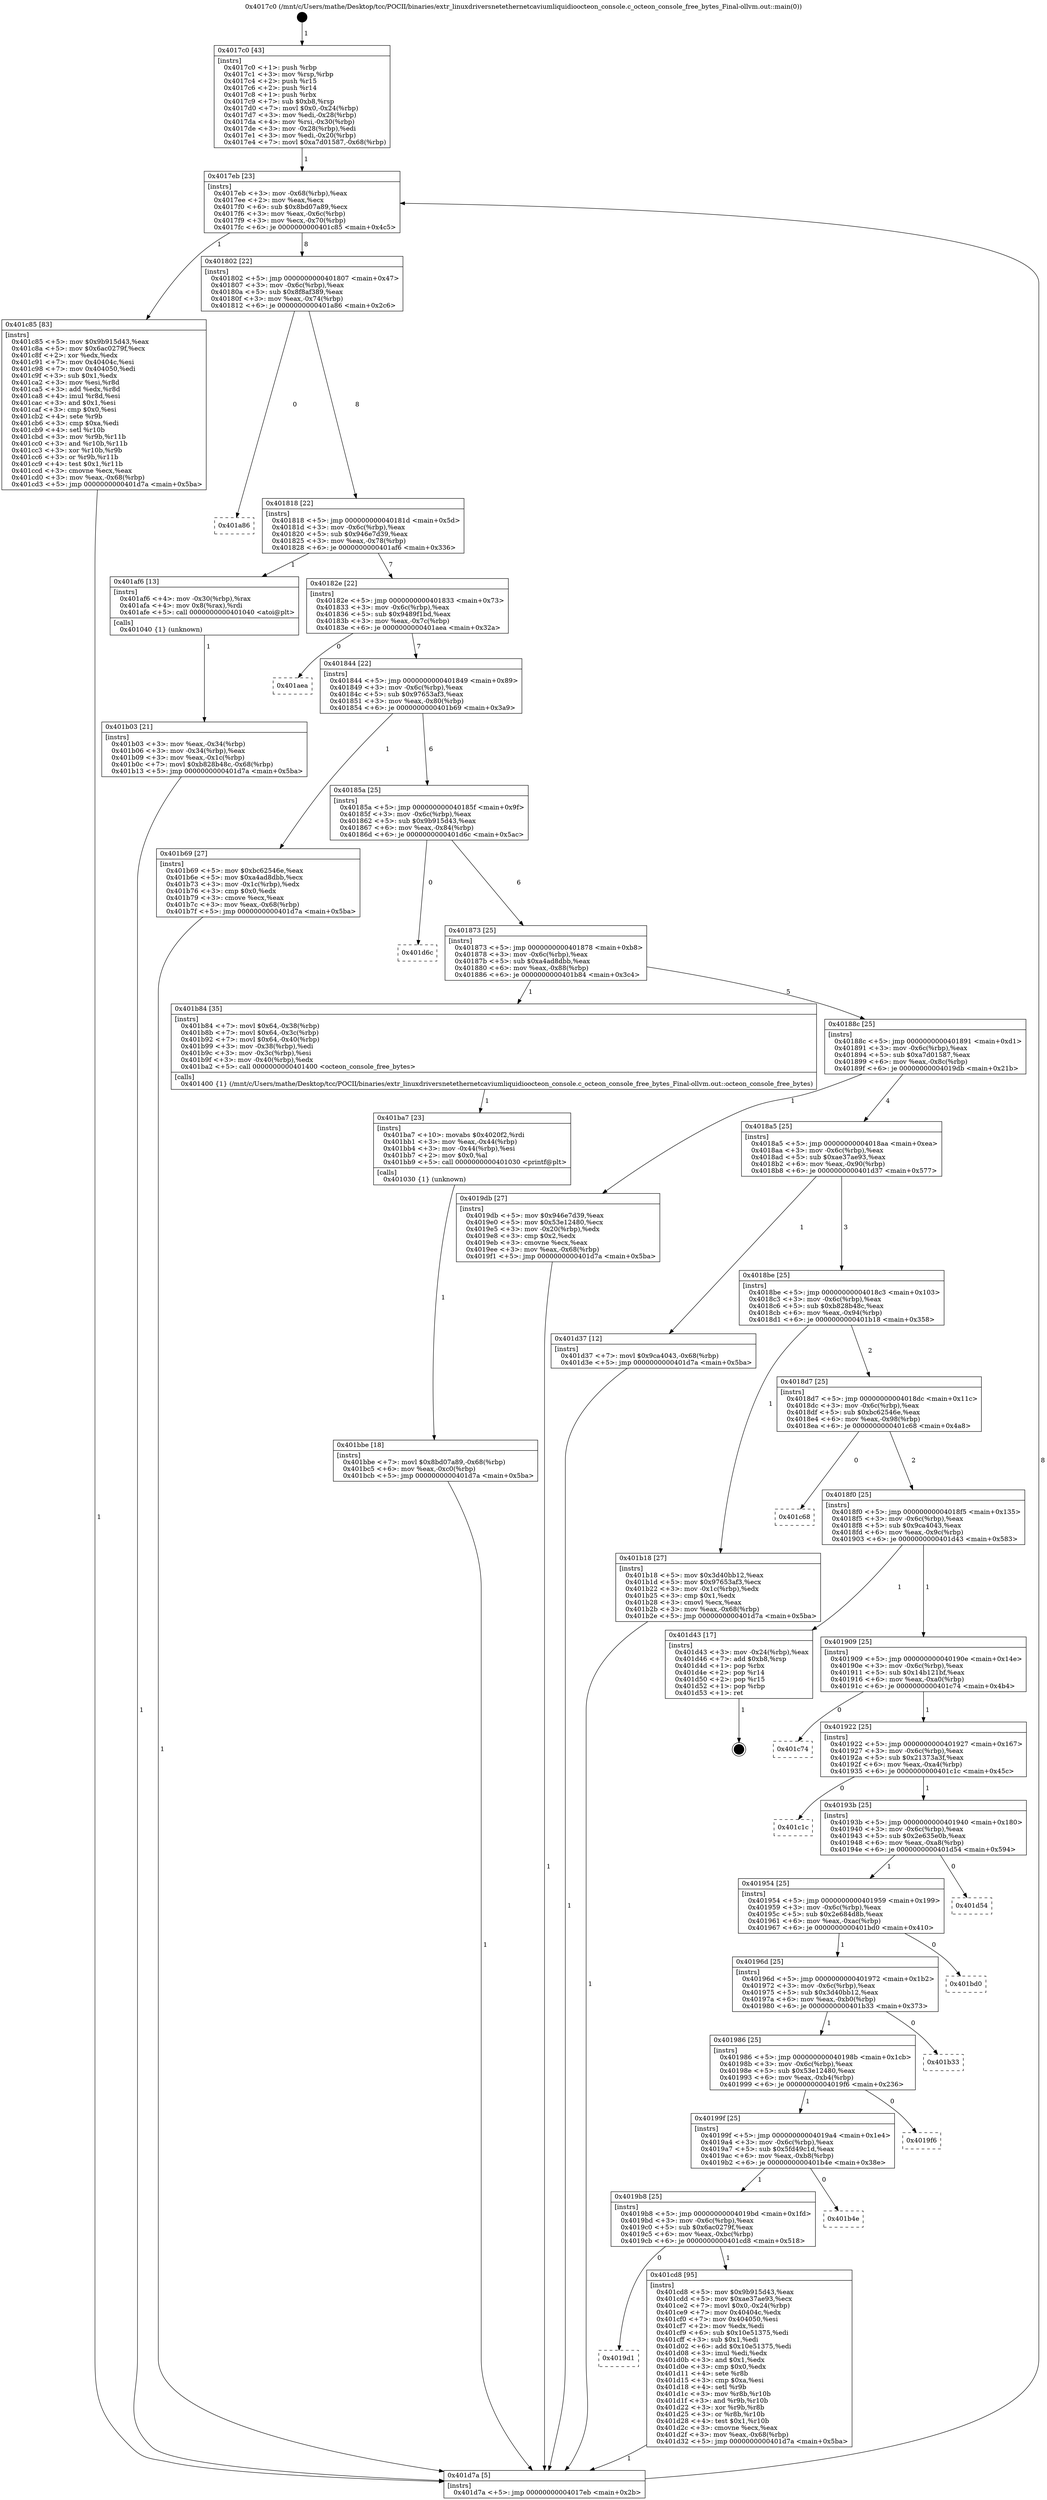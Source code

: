 digraph "0x4017c0" {
  label = "0x4017c0 (/mnt/c/Users/mathe/Desktop/tcc/POCII/binaries/extr_linuxdriversnetethernetcaviumliquidioocteon_console.c_octeon_console_free_bytes_Final-ollvm.out::main(0))"
  labelloc = "t"
  node[shape=record]

  Entry [label="",width=0.3,height=0.3,shape=circle,fillcolor=black,style=filled]
  "0x4017eb" [label="{
     0x4017eb [23]\l
     | [instrs]\l
     &nbsp;&nbsp;0x4017eb \<+3\>: mov -0x68(%rbp),%eax\l
     &nbsp;&nbsp;0x4017ee \<+2\>: mov %eax,%ecx\l
     &nbsp;&nbsp;0x4017f0 \<+6\>: sub $0x8bd07a89,%ecx\l
     &nbsp;&nbsp;0x4017f6 \<+3\>: mov %eax,-0x6c(%rbp)\l
     &nbsp;&nbsp;0x4017f9 \<+3\>: mov %ecx,-0x70(%rbp)\l
     &nbsp;&nbsp;0x4017fc \<+6\>: je 0000000000401c85 \<main+0x4c5\>\l
  }"]
  "0x401c85" [label="{
     0x401c85 [83]\l
     | [instrs]\l
     &nbsp;&nbsp;0x401c85 \<+5\>: mov $0x9b915d43,%eax\l
     &nbsp;&nbsp;0x401c8a \<+5\>: mov $0x6ac0279f,%ecx\l
     &nbsp;&nbsp;0x401c8f \<+2\>: xor %edx,%edx\l
     &nbsp;&nbsp;0x401c91 \<+7\>: mov 0x40404c,%esi\l
     &nbsp;&nbsp;0x401c98 \<+7\>: mov 0x404050,%edi\l
     &nbsp;&nbsp;0x401c9f \<+3\>: sub $0x1,%edx\l
     &nbsp;&nbsp;0x401ca2 \<+3\>: mov %esi,%r8d\l
     &nbsp;&nbsp;0x401ca5 \<+3\>: add %edx,%r8d\l
     &nbsp;&nbsp;0x401ca8 \<+4\>: imul %r8d,%esi\l
     &nbsp;&nbsp;0x401cac \<+3\>: and $0x1,%esi\l
     &nbsp;&nbsp;0x401caf \<+3\>: cmp $0x0,%esi\l
     &nbsp;&nbsp;0x401cb2 \<+4\>: sete %r9b\l
     &nbsp;&nbsp;0x401cb6 \<+3\>: cmp $0xa,%edi\l
     &nbsp;&nbsp;0x401cb9 \<+4\>: setl %r10b\l
     &nbsp;&nbsp;0x401cbd \<+3\>: mov %r9b,%r11b\l
     &nbsp;&nbsp;0x401cc0 \<+3\>: and %r10b,%r11b\l
     &nbsp;&nbsp;0x401cc3 \<+3\>: xor %r10b,%r9b\l
     &nbsp;&nbsp;0x401cc6 \<+3\>: or %r9b,%r11b\l
     &nbsp;&nbsp;0x401cc9 \<+4\>: test $0x1,%r11b\l
     &nbsp;&nbsp;0x401ccd \<+3\>: cmovne %ecx,%eax\l
     &nbsp;&nbsp;0x401cd0 \<+3\>: mov %eax,-0x68(%rbp)\l
     &nbsp;&nbsp;0x401cd3 \<+5\>: jmp 0000000000401d7a \<main+0x5ba\>\l
  }"]
  "0x401802" [label="{
     0x401802 [22]\l
     | [instrs]\l
     &nbsp;&nbsp;0x401802 \<+5\>: jmp 0000000000401807 \<main+0x47\>\l
     &nbsp;&nbsp;0x401807 \<+3\>: mov -0x6c(%rbp),%eax\l
     &nbsp;&nbsp;0x40180a \<+5\>: sub $0x8f8af389,%eax\l
     &nbsp;&nbsp;0x40180f \<+3\>: mov %eax,-0x74(%rbp)\l
     &nbsp;&nbsp;0x401812 \<+6\>: je 0000000000401a86 \<main+0x2c6\>\l
  }"]
  Exit [label="",width=0.3,height=0.3,shape=circle,fillcolor=black,style=filled,peripheries=2]
  "0x401a86" [label="{
     0x401a86\l
  }", style=dashed]
  "0x401818" [label="{
     0x401818 [22]\l
     | [instrs]\l
     &nbsp;&nbsp;0x401818 \<+5\>: jmp 000000000040181d \<main+0x5d\>\l
     &nbsp;&nbsp;0x40181d \<+3\>: mov -0x6c(%rbp),%eax\l
     &nbsp;&nbsp;0x401820 \<+5\>: sub $0x946e7d39,%eax\l
     &nbsp;&nbsp;0x401825 \<+3\>: mov %eax,-0x78(%rbp)\l
     &nbsp;&nbsp;0x401828 \<+6\>: je 0000000000401af6 \<main+0x336\>\l
  }"]
  "0x4019d1" [label="{
     0x4019d1\l
  }", style=dashed]
  "0x401af6" [label="{
     0x401af6 [13]\l
     | [instrs]\l
     &nbsp;&nbsp;0x401af6 \<+4\>: mov -0x30(%rbp),%rax\l
     &nbsp;&nbsp;0x401afa \<+4\>: mov 0x8(%rax),%rdi\l
     &nbsp;&nbsp;0x401afe \<+5\>: call 0000000000401040 \<atoi@plt\>\l
     | [calls]\l
     &nbsp;&nbsp;0x401040 \{1\} (unknown)\l
  }"]
  "0x40182e" [label="{
     0x40182e [22]\l
     | [instrs]\l
     &nbsp;&nbsp;0x40182e \<+5\>: jmp 0000000000401833 \<main+0x73\>\l
     &nbsp;&nbsp;0x401833 \<+3\>: mov -0x6c(%rbp),%eax\l
     &nbsp;&nbsp;0x401836 \<+5\>: sub $0x9489f1bd,%eax\l
     &nbsp;&nbsp;0x40183b \<+3\>: mov %eax,-0x7c(%rbp)\l
     &nbsp;&nbsp;0x40183e \<+6\>: je 0000000000401aea \<main+0x32a\>\l
  }"]
  "0x401cd8" [label="{
     0x401cd8 [95]\l
     | [instrs]\l
     &nbsp;&nbsp;0x401cd8 \<+5\>: mov $0x9b915d43,%eax\l
     &nbsp;&nbsp;0x401cdd \<+5\>: mov $0xae37ae93,%ecx\l
     &nbsp;&nbsp;0x401ce2 \<+7\>: movl $0x0,-0x24(%rbp)\l
     &nbsp;&nbsp;0x401ce9 \<+7\>: mov 0x40404c,%edx\l
     &nbsp;&nbsp;0x401cf0 \<+7\>: mov 0x404050,%esi\l
     &nbsp;&nbsp;0x401cf7 \<+2\>: mov %edx,%edi\l
     &nbsp;&nbsp;0x401cf9 \<+6\>: sub $0x10e51375,%edi\l
     &nbsp;&nbsp;0x401cff \<+3\>: sub $0x1,%edi\l
     &nbsp;&nbsp;0x401d02 \<+6\>: add $0x10e51375,%edi\l
     &nbsp;&nbsp;0x401d08 \<+3\>: imul %edi,%edx\l
     &nbsp;&nbsp;0x401d0b \<+3\>: and $0x1,%edx\l
     &nbsp;&nbsp;0x401d0e \<+3\>: cmp $0x0,%edx\l
     &nbsp;&nbsp;0x401d11 \<+4\>: sete %r8b\l
     &nbsp;&nbsp;0x401d15 \<+3\>: cmp $0xa,%esi\l
     &nbsp;&nbsp;0x401d18 \<+4\>: setl %r9b\l
     &nbsp;&nbsp;0x401d1c \<+3\>: mov %r8b,%r10b\l
     &nbsp;&nbsp;0x401d1f \<+3\>: and %r9b,%r10b\l
     &nbsp;&nbsp;0x401d22 \<+3\>: xor %r9b,%r8b\l
     &nbsp;&nbsp;0x401d25 \<+3\>: or %r8b,%r10b\l
     &nbsp;&nbsp;0x401d28 \<+4\>: test $0x1,%r10b\l
     &nbsp;&nbsp;0x401d2c \<+3\>: cmovne %ecx,%eax\l
     &nbsp;&nbsp;0x401d2f \<+3\>: mov %eax,-0x68(%rbp)\l
     &nbsp;&nbsp;0x401d32 \<+5\>: jmp 0000000000401d7a \<main+0x5ba\>\l
  }"]
  "0x401aea" [label="{
     0x401aea\l
  }", style=dashed]
  "0x401844" [label="{
     0x401844 [22]\l
     | [instrs]\l
     &nbsp;&nbsp;0x401844 \<+5\>: jmp 0000000000401849 \<main+0x89\>\l
     &nbsp;&nbsp;0x401849 \<+3\>: mov -0x6c(%rbp),%eax\l
     &nbsp;&nbsp;0x40184c \<+5\>: sub $0x97653af3,%eax\l
     &nbsp;&nbsp;0x401851 \<+3\>: mov %eax,-0x80(%rbp)\l
     &nbsp;&nbsp;0x401854 \<+6\>: je 0000000000401b69 \<main+0x3a9\>\l
  }"]
  "0x4019b8" [label="{
     0x4019b8 [25]\l
     | [instrs]\l
     &nbsp;&nbsp;0x4019b8 \<+5\>: jmp 00000000004019bd \<main+0x1fd\>\l
     &nbsp;&nbsp;0x4019bd \<+3\>: mov -0x6c(%rbp),%eax\l
     &nbsp;&nbsp;0x4019c0 \<+5\>: sub $0x6ac0279f,%eax\l
     &nbsp;&nbsp;0x4019c5 \<+6\>: mov %eax,-0xbc(%rbp)\l
     &nbsp;&nbsp;0x4019cb \<+6\>: je 0000000000401cd8 \<main+0x518\>\l
  }"]
  "0x401b69" [label="{
     0x401b69 [27]\l
     | [instrs]\l
     &nbsp;&nbsp;0x401b69 \<+5\>: mov $0xbc62546e,%eax\l
     &nbsp;&nbsp;0x401b6e \<+5\>: mov $0xa4ad8dbb,%ecx\l
     &nbsp;&nbsp;0x401b73 \<+3\>: mov -0x1c(%rbp),%edx\l
     &nbsp;&nbsp;0x401b76 \<+3\>: cmp $0x0,%edx\l
     &nbsp;&nbsp;0x401b79 \<+3\>: cmove %ecx,%eax\l
     &nbsp;&nbsp;0x401b7c \<+3\>: mov %eax,-0x68(%rbp)\l
     &nbsp;&nbsp;0x401b7f \<+5\>: jmp 0000000000401d7a \<main+0x5ba\>\l
  }"]
  "0x40185a" [label="{
     0x40185a [25]\l
     | [instrs]\l
     &nbsp;&nbsp;0x40185a \<+5\>: jmp 000000000040185f \<main+0x9f\>\l
     &nbsp;&nbsp;0x40185f \<+3\>: mov -0x6c(%rbp),%eax\l
     &nbsp;&nbsp;0x401862 \<+5\>: sub $0x9b915d43,%eax\l
     &nbsp;&nbsp;0x401867 \<+6\>: mov %eax,-0x84(%rbp)\l
     &nbsp;&nbsp;0x40186d \<+6\>: je 0000000000401d6c \<main+0x5ac\>\l
  }"]
  "0x401b4e" [label="{
     0x401b4e\l
  }", style=dashed]
  "0x401d6c" [label="{
     0x401d6c\l
  }", style=dashed]
  "0x401873" [label="{
     0x401873 [25]\l
     | [instrs]\l
     &nbsp;&nbsp;0x401873 \<+5\>: jmp 0000000000401878 \<main+0xb8\>\l
     &nbsp;&nbsp;0x401878 \<+3\>: mov -0x6c(%rbp),%eax\l
     &nbsp;&nbsp;0x40187b \<+5\>: sub $0xa4ad8dbb,%eax\l
     &nbsp;&nbsp;0x401880 \<+6\>: mov %eax,-0x88(%rbp)\l
     &nbsp;&nbsp;0x401886 \<+6\>: je 0000000000401b84 \<main+0x3c4\>\l
  }"]
  "0x40199f" [label="{
     0x40199f [25]\l
     | [instrs]\l
     &nbsp;&nbsp;0x40199f \<+5\>: jmp 00000000004019a4 \<main+0x1e4\>\l
     &nbsp;&nbsp;0x4019a4 \<+3\>: mov -0x6c(%rbp),%eax\l
     &nbsp;&nbsp;0x4019a7 \<+5\>: sub $0x5fd49c1d,%eax\l
     &nbsp;&nbsp;0x4019ac \<+6\>: mov %eax,-0xb8(%rbp)\l
     &nbsp;&nbsp;0x4019b2 \<+6\>: je 0000000000401b4e \<main+0x38e\>\l
  }"]
  "0x401b84" [label="{
     0x401b84 [35]\l
     | [instrs]\l
     &nbsp;&nbsp;0x401b84 \<+7\>: movl $0x64,-0x38(%rbp)\l
     &nbsp;&nbsp;0x401b8b \<+7\>: movl $0x64,-0x3c(%rbp)\l
     &nbsp;&nbsp;0x401b92 \<+7\>: movl $0x64,-0x40(%rbp)\l
     &nbsp;&nbsp;0x401b99 \<+3\>: mov -0x38(%rbp),%edi\l
     &nbsp;&nbsp;0x401b9c \<+3\>: mov -0x3c(%rbp),%esi\l
     &nbsp;&nbsp;0x401b9f \<+3\>: mov -0x40(%rbp),%edx\l
     &nbsp;&nbsp;0x401ba2 \<+5\>: call 0000000000401400 \<octeon_console_free_bytes\>\l
     | [calls]\l
     &nbsp;&nbsp;0x401400 \{1\} (/mnt/c/Users/mathe/Desktop/tcc/POCII/binaries/extr_linuxdriversnetethernetcaviumliquidioocteon_console.c_octeon_console_free_bytes_Final-ollvm.out::octeon_console_free_bytes)\l
  }"]
  "0x40188c" [label="{
     0x40188c [25]\l
     | [instrs]\l
     &nbsp;&nbsp;0x40188c \<+5\>: jmp 0000000000401891 \<main+0xd1\>\l
     &nbsp;&nbsp;0x401891 \<+3\>: mov -0x6c(%rbp),%eax\l
     &nbsp;&nbsp;0x401894 \<+5\>: sub $0xa7d01587,%eax\l
     &nbsp;&nbsp;0x401899 \<+6\>: mov %eax,-0x8c(%rbp)\l
     &nbsp;&nbsp;0x40189f \<+6\>: je 00000000004019db \<main+0x21b\>\l
  }"]
  "0x4019f6" [label="{
     0x4019f6\l
  }", style=dashed]
  "0x4019db" [label="{
     0x4019db [27]\l
     | [instrs]\l
     &nbsp;&nbsp;0x4019db \<+5\>: mov $0x946e7d39,%eax\l
     &nbsp;&nbsp;0x4019e0 \<+5\>: mov $0x53e12480,%ecx\l
     &nbsp;&nbsp;0x4019e5 \<+3\>: mov -0x20(%rbp),%edx\l
     &nbsp;&nbsp;0x4019e8 \<+3\>: cmp $0x2,%edx\l
     &nbsp;&nbsp;0x4019eb \<+3\>: cmovne %ecx,%eax\l
     &nbsp;&nbsp;0x4019ee \<+3\>: mov %eax,-0x68(%rbp)\l
     &nbsp;&nbsp;0x4019f1 \<+5\>: jmp 0000000000401d7a \<main+0x5ba\>\l
  }"]
  "0x4018a5" [label="{
     0x4018a5 [25]\l
     | [instrs]\l
     &nbsp;&nbsp;0x4018a5 \<+5\>: jmp 00000000004018aa \<main+0xea\>\l
     &nbsp;&nbsp;0x4018aa \<+3\>: mov -0x6c(%rbp),%eax\l
     &nbsp;&nbsp;0x4018ad \<+5\>: sub $0xae37ae93,%eax\l
     &nbsp;&nbsp;0x4018b2 \<+6\>: mov %eax,-0x90(%rbp)\l
     &nbsp;&nbsp;0x4018b8 \<+6\>: je 0000000000401d37 \<main+0x577\>\l
  }"]
  "0x401d7a" [label="{
     0x401d7a [5]\l
     | [instrs]\l
     &nbsp;&nbsp;0x401d7a \<+5\>: jmp 00000000004017eb \<main+0x2b\>\l
  }"]
  "0x4017c0" [label="{
     0x4017c0 [43]\l
     | [instrs]\l
     &nbsp;&nbsp;0x4017c0 \<+1\>: push %rbp\l
     &nbsp;&nbsp;0x4017c1 \<+3\>: mov %rsp,%rbp\l
     &nbsp;&nbsp;0x4017c4 \<+2\>: push %r15\l
     &nbsp;&nbsp;0x4017c6 \<+2\>: push %r14\l
     &nbsp;&nbsp;0x4017c8 \<+1\>: push %rbx\l
     &nbsp;&nbsp;0x4017c9 \<+7\>: sub $0xb8,%rsp\l
     &nbsp;&nbsp;0x4017d0 \<+7\>: movl $0x0,-0x24(%rbp)\l
     &nbsp;&nbsp;0x4017d7 \<+3\>: mov %edi,-0x28(%rbp)\l
     &nbsp;&nbsp;0x4017da \<+4\>: mov %rsi,-0x30(%rbp)\l
     &nbsp;&nbsp;0x4017de \<+3\>: mov -0x28(%rbp),%edi\l
     &nbsp;&nbsp;0x4017e1 \<+3\>: mov %edi,-0x20(%rbp)\l
     &nbsp;&nbsp;0x4017e4 \<+7\>: movl $0xa7d01587,-0x68(%rbp)\l
  }"]
  "0x401b03" [label="{
     0x401b03 [21]\l
     | [instrs]\l
     &nbsp;&nbsp;0x401b03 \<+3\>: mov %eax,-0x34(%rbp)\l
     &nbsp;&nbsp;0x401b06 \<+3\>: mov -0x34(%rbp),%eax\l
     &nbsp;&nbsp;0x401b09 \<+3\>: mov %eax,-0x1c(%rbp)\l
     &nbsp;&nbsp;0x401b0c \<+7\>: movl $0xb828b48c,-0x68(%rbp)\l
     &nbsp;&nbsp;0x401b13 \<+5\>: jmp 0000000000401d7a \<main+0x5ba\>\l
  }"]
  "0x401986" [label="{
     0x401986 [25]\l
     | [instrs]\l
     &nbsp;&nbsp;0x401986 \<+5\>: jmp 000000000040198b \<main+0x1cb\>\l
     &nbsp;&nbsp;0x40198b \<+3\>: mov -0x6c(%rbp),%eax\l
     &nbsp;&nbsp;0x40198e \<+5\>: sub $0x53e12480,%eax\l
     &nbsp;&nbsp;0x401993 \<+6\>: mov %eax,-0xb4(%rbp)\l
     &nbsp;&nbsp;0x401999 \<+6\>: je 00000000004019f6 \<main+0x236\>\l
  }"]
  "0x401d37" [label="{
     0x401d37 [12]\l
     | [instrs]\l
     &nbsp;&nbsp;0x401d37 \<+7\>: movl $0x9ca4043,-0x68(%rbp)\l
     &nbsp;&nbsp;0x401d3e \<+5\>: jmp 0000000000401d7a \<main+0x5ba\>\l
  }"]
  "0x4018be" [label="{
     0x4018be [25]\l
     | [instrs]\l
     &nbsp;&nbsp;0x4018be \<+5\>: jmp 00000000004018c3 \<main+0x103\>\l
     &nbsp;&nbsp;0x4018c3 \<+3\>: mov -0x6c(%rbp),%eax\l
     &nbsp;&nbsp;0x4018c6 \<+5\>: sub $0xb828b48c,%eax\l
     &nbsp;&nbsp;0x4018cb \<+6\>: mov %eax,-0x94(%rbp)\l
     &nbsp;&nbsp;0x4018d1 \<+6\>: je 0000000000401b18 \<main+0x358\>\l
  }"]
  "0x401b33" [label="{
     0x401b33\l
  }", style=dashed]
  "0x401b18" [label="{
     0x401b18 [27]\l
     | [instrs]\l
     &nbsp;&nbsp;0x401b18 \<+5\>: mov $0x3d40bb12,%eax\l
     &nbsp;&nbsp;0x401b1d \<+5\>: mov $0x97653af3,%ecx\l
     &nbsp;&nbsp;0x401b22 \<+3\>: mov -0x1c(%rbp),%edx\l
     &nbsp;&nbsp;0x401b25 \<+3\>: cmp $0x1,%edx\l
     &nbsp;&nbsp;0x401b28 \<+3\>: cmovl %ecx,%eax\l
     &nbsp;&nbsp;0x401b2b \<+3\>: mov %eax,-0x68(%rbp)\l
     &nbsp;&nbsp;0x401b2e \<+5\>: jmp 0000000000401d7a \<main+0x5ba\>\l
  }"]
  "0x4018d7" [label="{
     0x4018d7 [25]\l
     | [instrs]\l
     &nbsp;&nbsp;0x4018d7 \<+5\>: jmp 00000000004018dc \<main+0x11c\>\l
     &nbsp;&nbsp;0x4018dc \<+3\>: mov -0x6c(%rbp),%eax\l
     &nbsp;&nbsp;0x4018df \<+5\>: sub $0xbc62546e,%eax\l
     &nbsp;&nbsp;0x4018e4 \<+6\>: mov %eax,-0x98(%rbp)\l
     &nbsp;&nbsp;0x4018ea \<+6\>: je 0000000000401c68 \<main+0x4a8\>\l
  }"]
  "0x401ba7" [label="{
     0x401ba7 [23]\l
     | [instrs]\l
     &nbsp;&nbsp;0x401ba7 \<+10\>: movabs $0x4020f2,%rdi\l
     &nbsp;&nbsp;0x401bb1 \<+3\>: mov %eax,-0x44(%rbp)\l
     &nbsp;&nbsp;0x401bb4 \<+3\>: mov -0x44(%rbp),%esi\l
     &nbsp;&nbsp;0x401bb7 \<+2\>: mov $0x0,%al\l
     &nbsp;&nbsp;0x401bb9 \<+5\>: call 0000000000401030 \<printf@plt\>\l
     | [calls]\l
     &nbsp;&nbsp;0x401030 \{1\} (unknown)\l
  }"]
  "0x401bbe" [label="{
     0x401bbe [18]\l
     | [instrs]\l
     &nbsp;&nbsp;0x401bbe \<+7\>: movl $0x8bd07a89,-0x68(%rbp)\l
     &nbsp;&nbsp;0x401bc5 \<+6\>: mov %eax,-0xc0(%rbp)\l
     &nbsp;&nbsp;0x401bcb \<+5\>: jmp 0000000000401d7a \<main+0x5ba\>\l
  }"]
  "0x40196d" [label="{
     0x40196d [25]\l
     | [instrs]\l
     &nbsp;&nbsp;0x40196d \<+5\>: jmp 0000000000401972 \<main+0x1b2\>\l
     &nbsp;&nbsp;0x401972 \<+3\>: mov -0x6c(%rbp),%eax\l
     &nbsp;&nbsp;0x401975 \<+5\>: sub $0x3d40bb12,%eax\l
     &nbsp;&nbsp;0x40197a \<+6\>: mov %eax,-0xb0(%rbp)\l
     &nbsp;&nbsp;0x401980 \<+6\>: je 0000000000401b33 \<main+0x373\>\l
  }"]
  "0x401c68" [label="{
     0x401c68\l
  }", style=dashed]
  "0x4018f0" [label="{
     0x4018f0 [25]\l
     | [instrs]\l
     &nbsp;&nbsp;0x4018f0 \<+5\>: jmp 00000000004018f5 \<main+0x135\>\l
     &nbsp;&nbsp;0x4018f5 \<+3\>: mov -0x6c(%rbp),%eax\l
     &nbsp;&nbsp;0x4018f8 \<+5\>: sub $0x9ca4043,%eax\l
     &nbsp;&nbsp;0x4018fd \<+6\>: mov %eax,-0x9c(%rbp)\l
     &nbsp;&nbsp;0x401903 \<+6\>: je 0000000000401d43 \<main+0x583\>\l
  }"]
  "0x401bd0" [label="{
     0x401bd0\l
  }", style=dashed]
  "0x401d43" [label="{
     0x401d43 [17]\l
     | [instrs]\l
     &nbsp;&nbsp;0x401d43 \<+3\>: mov -0x24(%rbp),%eax\l
     &nbsp;&nbsp;0x401d46 \<+7\>: add $0xb8,%rsp\l
     &nbsp;&nbsp;0x401d4d \<+1\>: pop %rbx\l
     &nbsp;&nbsp;0x401d4e \<+2\>: pop %r14\l
     &nbsp;&nbsp;0x401d50 \<+2\>: pop %r15\l
     &nbsp;&nbsp;0x401d52 \<+1\>: pop %rbp\l
     &nbsp;&nbsp;0x401d53 \<+1\>: ret\l
  }"]
  "0x401909" [label="{
     0x401909 [25]\l
     | [instrs]\l
     &nbsp;&nbsp;0x401909 \<+5\>: jmp 000000000040190e \<main+0x14e\>\l
     &nbsp;&nbsp;0x40190e \<+3\>: mov -0x6c(%rbp),%eax\l
     &nbsp;&nbsp;0x401911 \<+5\>: sub $0x14b121bf,%eax\l
     &nbsp;&nbsp;0x401916 \<+6\>: mov %eax,-0xa0(%rbp)\l
     &nbsp;&nbsp;0x40191c \<+6\>: je 0000000000401c74 \<main+0x4b4\>\l
  }"]
  "0x401954" [label="{
     0x401954 [25]\l
     | [instrs]\l
     &nbsp;&nbsp;0x401954 \<+5\>: jmp 0000000000401959 \<main+0x199\>\l
     &nbsp;&nbsp;0x401959 \<+3\>: mov -0x6c(%rbp),%eax\l
     &nbsp;&nbsp;0x40195c \<+5\>: sub $0x2e684d8b,%eax\l
     &nbsp;&nbsp;0x401961 \<+6\>: mov %eax,-0xac(%rbp)\l
     &nbsp;&nbsp;0x401967 \<+6\>: je 0000000000401bd0 \<main+0x410\>\l
  }"]
  "0x401c74" [label="{
     0x401c74\l
  }", style=dashed]
  "0x401922" [label="{
     0x401922 [25]\l
     | [instrs]\l
     &nbsp;&nbsp;0x401922 \<+5\>: jmp 0000000000401927 \<main+0x167\>\l
     &nbsp;&nbsp;0x401927 \<+3\>: mov -0x6c(%rbp),%eax\l
     &nbsp;&nbsp;0x40192a \<+5\>: sub $0x21373a3f,%eax\l
     &nbsp;&nbsp;0x40192f \<+6\>: mov %eax,-0xa4(%rbp)\l
     &nbsp;&nbsp;0x401935 \<+6\>: je 0000000000401c1c \<main+0x45c\>\l
  }"]
  "0x401d54" [label="{
     0x401d54\l
  }", style=dashed]
  "0x401c1c" [label="{
     0x401c1c\l
  }", style=dashed]
  "0x40193b" [label="{
     0x40193b [25]\l
     | [instrs]\l
     &nbsp;&nbsp;0x40193b \<+5\>: jmp 0000000000401940 \<main+0x180\>\l
     &nbsp;&nbsp;0x401940 \<+3\>: mov -0x6c(%rbp),%eax\l
     &nbsp;&nbsp;0x401943 \<+5\>: sub $0x2e635e0b,%eax\l
     &nbsp;&nbsp;0x401948 \<+6\>: mov %eax,-0xa8(%rbp)\l
     &nbsp;&nbsp;0x40194e \<+6\>: je 0000000000401d54 \<main+0x594\>\l
  }"]
  Entry -> "0x4017c0" [label=" 1"]
  "0x4017eb" -> "0x401c85" [label=" 1"]
  "0x4017eb" -> "0x401802" [label=" 8"]
  "0x401d43" -> Exit [label=" 1"]
  "0x401802" -> "0x401a86" [label=" 0"]
  "0x401802" -> "0x401818" [label=" 8"]
  "0x401d37" -> "0x401d7a" [label=" 1"]
  "0x401818" -> "0x401af6" [label=" 1"]
  "0x401818" -> "0x40182e" [label=" 7"]
  "0x401cd8" -> "0x401d7a" [label=" 1"]
  "0x40182e" -> "0x401aea" [label=" 0"]
  "0x40182e" -> "0x401844" [label=" 7"]
  "0x4019b8" -> "0x4019d1" [label=" 0"]
  "0x401844" -> "0x401b69" [label=" 1"]
  "0x401844" -> "0x40185a" [label=" 6"]
  "0x4019b8" -> "0x401cd8" [label=" 1"]
  "0x40185a" -> "0x401d6c" [label=" 0"]
  "0x40185a" -> "0x401873" [label=" 6"]
  "0x40199f" -> "0x4019b8" [label=" 1"]
  "0x401873" -> "0x401b84" [label=" 1"]
  "0x401873" -> "0x40188c" [label=" 5"]
  "0x40199f" -> "0x401b4e" [label=" 0"]
  "0x40188c" -> "0x4019db" [label=" 1"]
  "0x40188c" -> "0x4018a5" [label=" 4"]
  "0x4019db" -> "0x401d7a" [label=" 1"]
  "0x4017c0" -> "0x4017eb" [label=" 1"]
  "0x401d7a" -> "0x4017eb" [label=" 8"]
  "0x401af6" -> "0x401b03" [label=" 1"]
  "0x401b03" -> "0x401d7a" [label=" 1"]
  "0x401986" -> "0x40199f" [label=" 1"]
  "0x4018a5" -> "0x401d37" [label=" 1"]
  "0x4018a5" -> "0x4018be" [label=" 3"]
  "0x401986" -> "0x4019f6" [label=" 0"]
  "0x4018be" -> "0x401b18" [label=" 1"]
  "0x4018be" -> "0x4018d7" [label=" 2"]
  "0x401b18" -> "0x401d7a" [label=" 1"]
  "0x401b69" -> "0x401d7a" [label=" 1"]
  "0x401b84" -> "0x401ba7" [label=" 1"]
  "0x401ba7" -> "0x401bbe" [label=" 1"]
  "0x401bbe" -> "0x401d7a" [label=" 1"]
  "0x401c85" -> "0x401d7a" [label=" 1"]
  "0x40196d" -> "0x401986" [label=" 1"]
  "0x4018d7" -> "0x401c68" [label=" 0"]
  "0x4018d7" -> "0x4018f0" [label=" 2"]
  "0x40196d" -> "0x401b33" [label=" 0"]
  "0x4018f0" -> "0x401d43" [label=" 1"]
  "0x4018f0" -> "0x401909" [label=" 1"]
  "0x401954" -> "0x40196d" [label=" 1"]
  "0x401909" -> "0x401c74" [label=" 0"]
  "0x401909" -> "0x401922" [label=" 1"]
  "0x401954" -> "0x401bd0" [label=" 0"]
  "0x401922" -> "0x401c1c" [label=" 0"]
  "0x401922" -> "0x40193b" [label=" 1"]
  "0x40193b" -> "0x401954" [label=" 1"]
  "0x40193b" -> "0x401d54" [label=" 0"]
}
